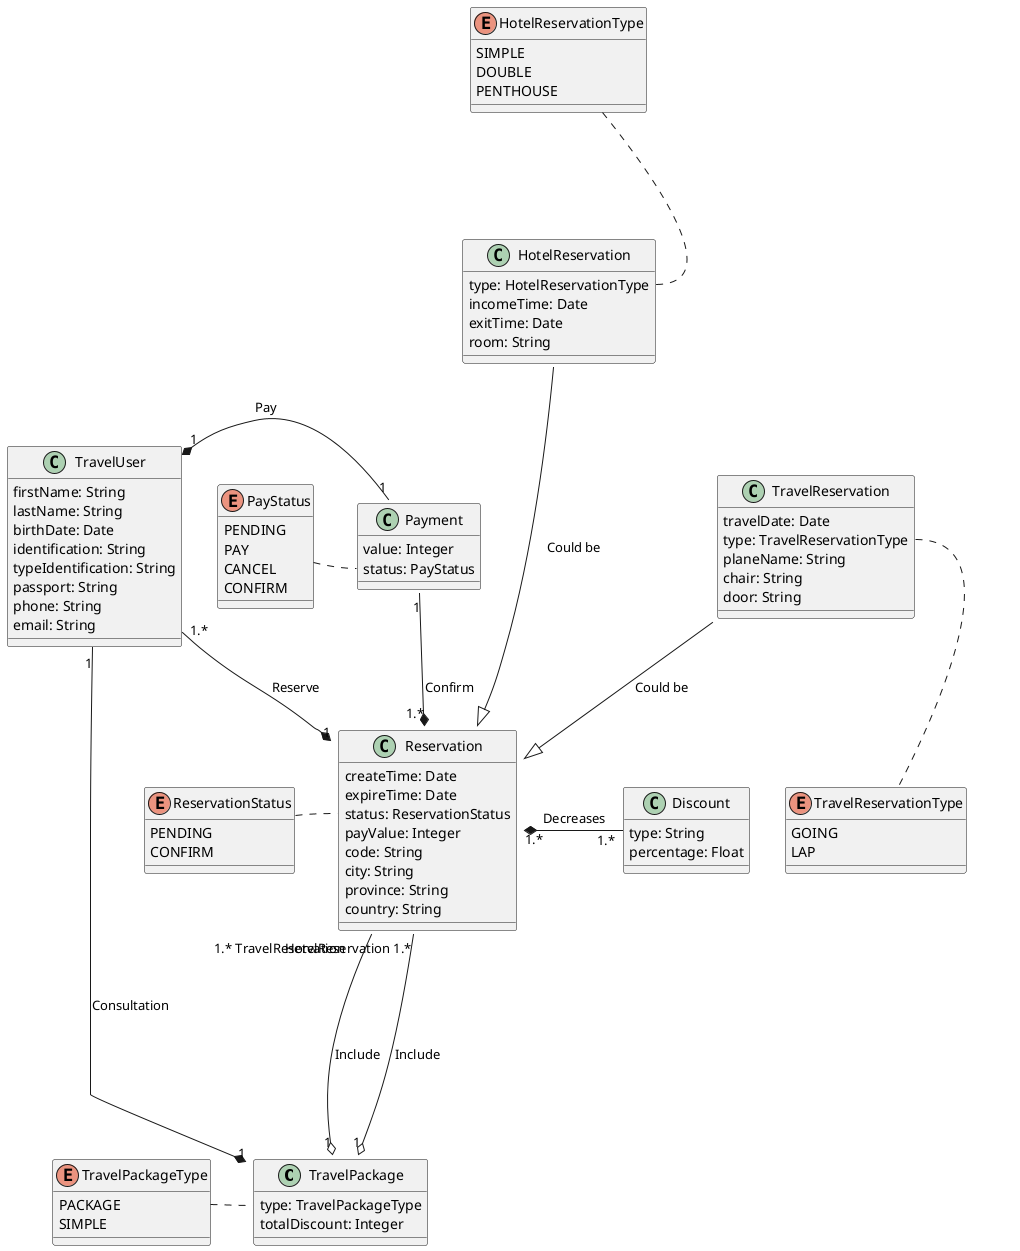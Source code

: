 @startuml

class TravelPackage {
    type: TravelPackageType
    totalDiscount: Integer
}


enum TravelPackageType {
    PACKAGE
    SIMPLE
}


TravelPackageType .r.. TravelPackage::type


class Payment {
    value: Integer
    status: PayStatus
}

enum PayStatus {
    PENDING
    PAY
    CANCEL
    CONFIRM
}

PayStatus .r.. Payment::status


class Reservation {
    createTime: Date
    expireTime: Date
    status: ReservationStatus
    payValue: Integer
    code: String
    city: String
    province: String
    country: String
}

enum ReservationStatus {
    PENDING
    CONFIRM
}

ReservationStatus .r.. Reservation::status


class HotelReservation {
    type: HotelReservationType
    incomeTime: Date
    exitTime: Date
    room: String

}

enum HotelReservationType {
    SIMPLE
    DOUBLE
    PENTHOUSE
}


HotelReservationType ... HotelReservation::type


class TravelReservation {
    travelDate: Date
    type: TravelReservationType
    planeName: String
    chair: String
    door: String
}

enum TravelReservationType {
    GOING
    LAP
}


TravelReservation::type .d. TravelReservationType


class TravelUser {
    firstName: String
    lastName: String
    birthDate: Date
    identification: String
    typeIdentification: String
    passport: String
    phone: String
    email: String
}

class Discount {
    type: String
    percentage: Float
}

HotelReservation ---|> Reservation : Could be
TravelReservation --|> Reservation : Could be


Reservation  "HotelReservation 1.*" ----o "1" TravelPackage: Include
Reservation  "1.* TravelReservation"----o "1" TravelPackage: Include


TravelUser "1.*" -l-* "1" Reservation : "Reserve"

Payment "1" --* "1.*" Reservation : "Confirm"
Payment "1" -l--* "1" TravelUser : "Pay"

TravelPackage "1" *-l-- "1" TravelUser : "Consultation"
Reservation "1.*" *--r-- "1.*" Discount : "Decreases"








@enduml

